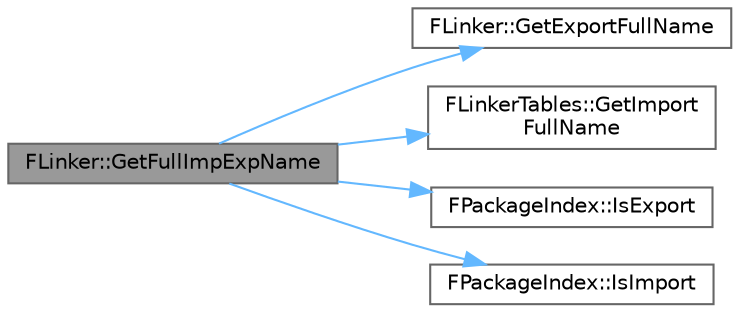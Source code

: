 digraph "FLinker::GetFullImpExpName"
{
 // INTERACTIVE_SVG=YES
 // LATEX_PDF_SIZE
  bgcolor="transparent";
  edge [fontname=Helvetica,fontsize=10,labelfontname=Helvetica,labelfontsize=10];
  node [fontname=Helvetica,fontsize=10,shape=box,height=0.2,width=0.4];
  rankdir="LR";
  Node1 [id="Node000001",label="FLinker::GetFullImpExpName",height=0.2,width=0.4,color="gray40", fillcolor="grey60", style="filled", fontcolor="black",tooltip="Return the full name of the UObject represented by the specified export."];
  Node1 -> Node2 [id="edge1_Node000001_Node000002",color="steelblue1",style="solid",tooltip=" "];
  Node2 [id="Node000002",label="FLinker::GetExportFullName",height=0.2,width=0.4,color="grey40", fillcolor="white", style="filled",URL="$d2/db2/classFLinker.html#a80d391b461e7b36d76ccd67ba5f620e3",tooltip="Return the full name of the UObject represented by the specified export."];
  Node1 -> Node3 [id="edge2_Node000001_Node000003",color="steelblue1",style="solid",tooltip=" "];
  Node3 [id="Node000003",label="FLinkerTables::GetImport\lFullName",height=0.2,width=0.4,color="grey40", fillcolor="white", style="filled",URL="$dc/dc3/classFLinkerTables.html#a427abb19dfdf0a17ae22aac6c0868554",tooltip="Return the full name of the UObject represented by the specified import."];
  Node1 -> Node4 [id="edge3_Node000001_Node000004",color="steelblue1",style="solid",tooltip=" "];
  Node4 [id="Node000004",label="FPackageIndex::IsExport",height=0.2,width=0.4,color="grey40", fillcolor="white", style="filled",URL="$d1/d10/classFPackageIndex.html#a995ad4116f96a191ca231ef9b94c0354",tooltip="return true if this is an index into the export map"];
  Node1 -> Node5 [id="edge4_Node000001_Node000005",color="steelblue1",style="solid",tooltip=" "];
  Node5 [id="Node000005",label="FPackageIndex::IsImport",height=0.2,width=0.4,color="grey40", fillcolor="white", style="filled",URL="$d1/d10/classFPackageIndex.html#a266c4b532a1e79b050e39db88cb2aaf5",tooltip="return true if this is an index into the import map"];
}
